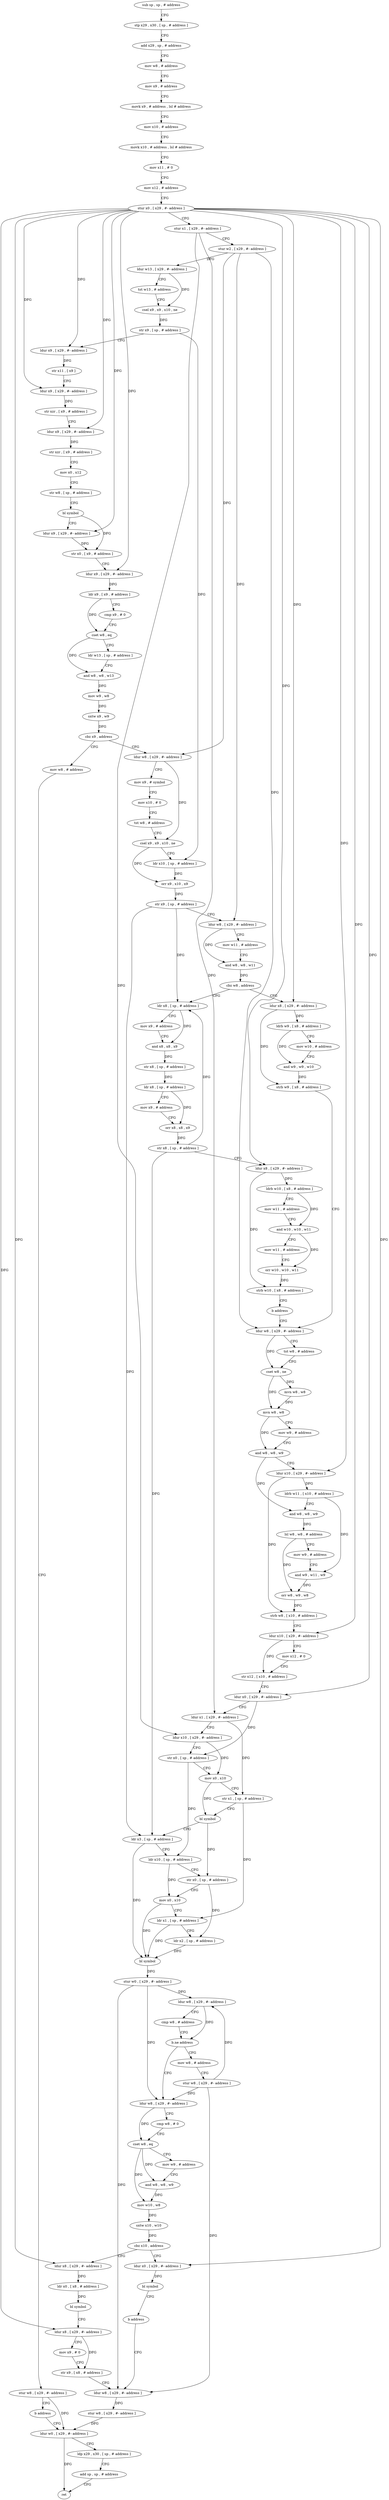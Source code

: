 digraph "func" {
"4226900" [label = "sub sp , sp , # address" ]
"4226904" [label = "stp x29 , x30 , [ sp , # address ]" ]
"4226908" [label = "add x29 , sp , # address" ]
"4226912" [label = "mov w8 , # address" ]
"4226916" [label = "mov x9 , # address" ]
"4226920" [label = "movk x9 , # address , lsl # address" ]
"4226924" [label = "mov x10 , # address" ]
"4226928" [label = "movk x10 , # address , lsl # address" ]
"4226932" [label = "mov x11 , # 0" ]
"4226936" [label = "mov x12 , # address" ]
"4226940" [label = "stur x0 , [ x29 , #- address ]" ]
"4226944" [label = "stur x1 , [ x29 , #- address ]" ]
"4226948" [label = "stur w2 , [ x29 , #- address ]" ]
"4226952" [label = "ldur w13 , [ x29 , #- address ]" ]
"4226956" [label = "tst w13 , # address" ]
"4226960" [label = "csel x9 , x9 , x10 , ne" ]
"4226964" [label = "str x9 , [ sp , # address ]" ]
"4226968" [label = "ldur x9 , [ x29 , #- address ]" ]
"4226972" [label = "str x11 , [ x9 ]" ]
"4226976" [label = "ldur x9 , [ x29 , #- address ]" ]
"4226980" [label = "str xzr , [ x9 , # address ]" ]
"4226984" [label = "ldur x9 , [ x29 , #- address ]" ]
"4226988" [label = "str xzr , [ x9 , # address ]" ]
"4226992" [label = "mov x0 , x12" ]
"4226996" [label = "str w8 , [ sp , # address ]" ]
"4227000" [label = "bl symbol" ]
"4227004" [label = "ldur x9 , [ x29 , #- address ]" ]
"4227008" [label = "str x0 , [ x9 , # address ]" ]
"4227012" [label = "ldur x9 , [ x29 , #- address ]" ]
"4227016" [label = "ldr x9 , [ x9 , # address ]" ]
"4227020" [label = "cmp x9 , # 0" ]
"4227024" [label = "cset w8 , eq" ]
"4227028" [label = "ldr w13 , [ sp , # address ]" ]
"4227032" [label = "and w8 , w8 , w13" ]
"4227036" [label = "mov w9 , w8" ]
"4227040" [label = "sxtw x9 , w9" ]
"4227044" [label = "cbz x9 , address" ]
"4227060" [label = "ldur w8 , [ x29 , #- address ]" ]
"4227048" [label = "mov w8 , # address" ]
"4227064" [label = "mov x9 , # symbol" ]
"4227068" [label = "mov x10 , # 0" ]
"4227072" [label = "tst w8 , # address" ]
"4227076" [label = "csel x9 , x9 , x10 , ne" ]
"4227080" [label = "ldr x10 , [ sp , # address ]" ]
"4227084" [label = "orr x9 , x10 , x9" ]
"4227088" [label = "str x9 , [ sp , # address ]" ]
"4227092" [label = "ldur w8 , [ x29 , #- address ]" ]
"4227096" [label = "mov w11 , # address" ]
"4227100" [label = "and w8 , w8 , w11" ]
"4227104" [label = "cbz w8 , address" ]
"4227172" [label = "ldur x8 , [ x29 , #- address ]" ]
"4227108" [label = "ldr x8 , [ sp , # address ]" ]
"4227052" [label = "stur w8 , [ x29 , #- address ]" ]
"4227056" [label = "b address" ]
"4227420" [label = "ldur w0 , [ x29 , #- address ]" ]
"4227176" [label = "ldrb w9 , [ x8 , # address ]" ]
"4227180" [label = "mov w10 , # address" ]
"4227184" [label = "and w9 , w9 , w10" ]
"4227188" [label = "strb w9 , [ x8 , # address ]" ]
"4227192" [label = "ldur w8 , [ x29 , #- address ]" ]
"4227112" [label = "mov x9 , # address" ]
"4227116" [label = "and x8 , x8 , x9" ]
"4227120" [label = "str x8 , [ sp , # address ]" ]
"4227124" [label = "ldr x8 , [ sp , # address ]" ]
"4227128" [label = "mov x9 , # address" ]
"4227132" [label = "orr x8 , x8 , x9" ]
"4227136" [label = "str x8 , [ sp , # address ]" ]
"4227140" [label = "ldur x8 , [ x29 , #- address ]" ]
"4227144" [label = "ldrb w10 , [ x8 , # address ]" ]
"4227148" [label = "mov w11 , # address" ]
"4227152" [label = "and w10 , w10 , w11" ]
"4227156" [label = "mov w11 , # address" ]
"4227160" [label = "orr w10 , w10 , w11" ]
"4227164" [label = "strb w10 , [ x8 , # address ]" ]
"4227168" [label = "b address" ]
"4227424" [label = "ldp x29 , x30 , [ sp , # address ]" ]
"4227428" [label = "add sp , sp , # address" ]
"4227432" [label = "ret" ]
"4227344" [label = "ldur w8 , [ x29 , #- address ]" ]
"4227348" [label = "cmp w8 , # 0" ]
"4227352" [label = "cset w8 , eq" ]
"4227356" [label = "mov w9 , # address" ]
"4227360" [label = "and w8 , w8 , w9" ]
"4227364" [label = "mov w10 , w8" ]
"4227368" [label = "sxtw x10 , w10" ]
"4227372" [label = "cbz x10 , address" ]
"4227388" [label = "ldur x8 , [ x29 , #- address ]" ]
"4227376" [label = "ldur x0 , [ x29 , #- address ]" ]
"4227336" [label = "mov w8 , # address" ]
"4227340" [label = "stur w8 , [ x29 , #- address ]" ]
"4227196" [label = "tst w8 , # address" ]
"4227200" [label = "cset w8 , ne" ]
"4227204" [label = "mvn w8 , w8" ]
"4227208" [label = "mvn w8 , w8" ]
"4227212" [label = "mov w9 , # address" ]
"4227216" [label = "and w8 , w8 , w9" ]
"4227220" [label = "ldur x10 , [ x29 , #- address ]" ]
"4227224" [label = "ldrb w11 , [ x10 , # address ]" ]
"4227228" [label = "and w8 , w8 , w9" ]
"4227232" [label = "lsl w8 , w8 , # address" ]
"4227236" [label = "mov w9 , # address" ]
"4227240" [label = "and w9 , w11 , w9" ]
"4227244" [label = "orr w8 , w9 , w8" ]
"4227248" [label = "strb w8 , [ x10 , # address ]" ]
"4227252" [label = "ldur x10 , [ x29 , #- address ]" ]
"4227256" [label = "mov x12 , # 0" ]
"4227260" [label = "str x12 , [ x10 , # address ]" ]
"4227264" [label = "ldur x0 , [ x29 , #- address ]" ]
"4227268" [label = "ldur x1 , [ x29 , #- address ]" ]
"4227272" [label = "ldur x10 , [ x29 , #- address ]" ]
"4227276" [label = "str x0 , [ sp , # address ]" ]
"4227280" [label = "mov x0 , x10" ]
"4227284" [label = "str x1 , [ sp , # address ]" ]
"4227288" [label = "bl symbol" ]
"4227292" [label = "ldr x3 , [ sp , # address ]" ]
"4227296" [label = "ldr x10 , [ sp , # address ]" ]
"4227300" [label = "str x0 , [ sp , # address ]" ]
"4227304" [label = "mov x0 , x10" ]
"4227308" [label = "ldr x1 , [ sp , # address ]" ]
"4227312" [label = "ldr x2 , [ sp , # address ]" ]
"4227316" [label = "bl symbol" ]
"4227320" [label = "stur w0 , [ x29 , #- address ]" ]
"4227324" [label = "ldur w8 , [ x29 , #- address ]" ]
"4227328" [label = "cmp w8 , # address" ]
"4227332" [label = "b.ne address" ]
"4227392" [label = "ldr x0 , [ x8 , # address ]" ]
"4227396" [label = "bl symbol" ]
"4227400" [label = "ldur x8 , [ x29 , #- address ]" ]
"4227404" [label = "mov x9 , # 0" ]
"4227408" [label = "str x9 , [ x8 , # address ]" ]
"4227412" [label = "ldur w8 , [ x29 , #- address ]" ]
"4227380" [label = "bl symbol" ]
"4227384" [label = "b address" ]
"4227416" [label = "stur w8 , [ x29 , #- address ]" ]
"4226900" -> "4226904" [ label = "CFG" ]
"4226904" -> "4226908" [ label = "CFG" ]
"4226908" -> "4226912" [ label = "CFG" ]
"4226912" -> "4226916" [ label = "CFG" ]
"4226916" -> "4226920" [ label = "CFG" ]
"4226920" -> "4226924" [ label = "CFG" ]
"4226924" -> "4226928" [ label = "CFG" ]
"4226928" -> "4226932" [ label = "CFG" ]
"4226932" -> "4226936" [ label = "CFG" ]
"4226936" -> "4226940" [ label = "CFG" ]
"4226940" -> "4226944" [ label = "CFG" ]
"4226940" -> "4226968" [ label = "DFG" ]
"4226940" -> "4226976" [ label = "DFG" ]
"4226940" -> "4226984" [ label = "DFG" ]
"4226940" -> "4227004" [ label = "DFG" ]
"4226940" -> "4227012" [ label = "DFG" ]
"4226940" -> "4227172" [ label = "DFG" ]
"4226940" -> "4227140" [ label = "DFG" ]
"4226940" -> "4227220" [ label = "DFG" ]
"4226940" -> "4227252" [ label = "DFG" ]
"4226940" -> "4227264" [ label = "DFG" ]
"4226940" -> "4227388" [ label = "DFG" ]
"4226940" -> "4227400" [ label = "DFG" ]
"4226940" -> "4227376" [ label = "DFG" ]
"4226944" -> "4226948" [ label = "CFG" ]
"4226944" -> "4227268" [ label = "DFG" ]
"4226944" -> "4227272" [ label = "DFG" ]
"4226948" -> "4226952" [ label = "DFG" ]
"4226948" -> "4227060" [ label = "DFG" ]
"4226948" -> "4227092" [ label = "DFG" ]
"4226948" -> "4227192" [ label = "DFG" ]
"4226952" -> "4226956" [ label = "CFG" ]
"4226952" -> "4226960" [ label = "DFG" ]
"4226956" -> "4226960" [ label = "CFG" ]
"4226960" -> "4226964" [ label = "DFG" ]
"4226964" -> "4226968" [ label = "CFG" ]
"4226964" -> "4227080" [ label = "DFG" ]
"4226968" -> "4226972" [ label = "DFG" ]
"4226972" -> "4226976" [ label = "CFG" ]
"4226976" -> "4226980" [ label = "DFG" ]
"4226980" -> "4226984" [ label = "CFG" ]
"4226984" -> "4226988" [ label = "DFG" ]
"4226988" -> "4226992" [ label = "CFG" ]
"4226992" -> "4226996" [ label = "CFG" ]
"4226996" -> "4227000" [ label = "CFG" ]
"4227000" -> "4227004" [ label = "CFG" ]
"4227000" -> "4227008" [ label = "DFG" ]
"4227004" -> "4227008" [ label = "DFG" ]
"4227008" -> "4227012" [ label = "CFG" ]
"4227012" -> "4227016" [ label = "DFG" ]
"4227016" -> "4227020" [ label = "CFG" ]
"4227016" -> "4227024" [ label = "DFG" ]
"4227020" -> "4227024" [ label = "CFG" ]
"4227024" -> "4227028" [ label = "CFG" ]
"4227024" -> "4227032" [ label = "DFG" ]
"4227028" -> "4227032" [ label = "CFG" ]
"4227032" -> "4227036" [ label = "DFG" ]
"4227036" -> "4227040" [ label = "DFG" ]
"4227040" -> "4227044" [ label = "DFG" ]
"4227044" -> "4227060" [ label = "CFG" ]
"4227044" -> "4227048" [ label = "CFG" ]
"4227060" -> "4227064" [ label = "CFG" ]
"4227060" -> "4227076" [ label = "DFG" ]
"4227048" -> "4227052" [ label = "CFG" ]
"4227064" -> "4227068" [ label = "CFG" ]
"4227068" -> "4227072" [ label = "CFG" ]
"4227072" -> "4227076" [ label = "CFG" ]
"4227076" -> "4227080" [ label = "CFG" ]
"4227076" -> "4227084" [ label = "DFG" ]
"4227080" -> "4227084" [ label = "DFG" ]
"4227084" -> "4227088" [ label = "DFG" ]
"4227088" -> "4227092" [ label = "CFG" ]
"4227088" -> "4227108" [ label = "DFG" ]
"4227088" -> "4227292" [ label = "DFG" ]
"4227092" -> "4227096" [ label = "CFG" ]
"4227092" -> "4227100" [ label = "DFG" ]
"4227096" -> "4227100" [ label = "CFG" ]
"4227100" -> "4227104" [ label = "DFG" ]
"4227104" -> "4227172" [ label = "CFG" ]
"4227104" -> "4227108" [ label = "CFG" ]
"4227172" -> "4227176" [ label = "DFG" ]
"4227172" -> "4227188" [ label = "DFG" ]
"4227108" -> "4227112" [ label = "CFG" ]
"4227108" -> "4227116" [ label = "DFG" ]
"4227052" -> "4227056" [ label = "CFG" ]
"4227052" -> "4227420" [ label = "DFG" ]
"4227056" -> "4227420" [ label = "CFG" ]
"4227420" -> "4227424" [ label = "CFG" ]
"4227420" -> "4227432" [ label = "DFG" ]
"4227176" -> "4227180" [ label = "CFG" ]
"4227176" -> "4227184" [ label = "DFG" ]
"4227180" -> "4227184" [ label = "CFG" ]
"4227184" -> "4227188" [ label = "DFG" ]
"4227188" -> "4227192" [ label = "CFG" ]
"4227192" -> "4227196" [ label = "CFG" ]
"4227192" -> "4227200" [ label = "DFG" ]
"4227112" -> "4227116" [ label = "CFG" ]
"4227116" -> "4227120" [ label = "DFG" ]
"4227120" -> "4227124" [ label = "DFG" ]
"4227124" -> "4227128" [ label = "CFG" ]
"4227124" -> "4227132" [ label = "DFG" ]
"4227128" -> "4227132" [ label = "CFG" ]
"4227132" -> "4227136" [ label = "DFG" ]
"4227136" -> "4227140" [ label = "CFG" ]
"4227136" -> "4227108" [ label = "DFG" ]
"4227136" -> "4227292" [ label = "DFG" ]
"4227140" -> "4227144" [ label = "DFG" ]
"4227140" -> "4227164" [ label = "DFG" ]
"4227144" -> "4227148" [ label = "CFG" ]
"4227144" -> "4227152" [ label = "DFG" ]
"4227148" -> "4227152" [ label = "CFG" ]
"4227152" -> "4227156" [ label = "CFG" ]
"4227152" -> "4227160" [ label = "DFG" ]
"4227156" -> "4227160" [ label = "CFG" ]
"4227160" -> "4227164" [ label = "DFG" ]
"4227164" -> "4227168" [ label = "CFG" ]
"4227168" -> "4227192" [ label = "CFG" ]
"4227424" -> "4227428" [ label = "CFG" ]
"4227428" -> "4227432" [ label = "CFG" ]
"4227344" -> "4227348" [ label = "CFG" ]
"4227344" -> "4227352" [ label = "DFG" ]
"4227348" -> "4227352" [ label = "CFG" ]
"4227352" -> "4227356" [ label = "CFG" ]
"4227352" -> "4227360" [ label = "DFG" ]
"4227352" -> "4227364" [ label = "DFG" ]
"4227356" -> "4227360" [ label = "CFG" ]
"4227360" -> "4227364" [ label = "DFG" ]
"4227364" -> "4227368" [ label = "DFG" ]
"4227368" -> "4227372" [ label = "DFG" ]
"4227372" -> "4227388" [ label = "CFG" ]
"4227372" -> "4227376" [ label = "CFG" ]
"4227388" -> "4227392" [ label = "DFG" ]
"4227376" -> "4227380" [ label = "DFG" ]
"4227336" -> "4227340" [ label = "CFG" ]
"4227340" -> "4227344" [ label = "DFG" ]
"4227340" -> "4227324" [ label = "DFG" ]
"4227340" -> "4227412" [ label = "DFG" ]
"4227196" -> "4227200" [ label = "CFG" ]
"4227200" -> "4227204" [ label = "DFG" ]
"4227200" -> "4227208" [ label = "DFG" ]
"4227204" -> "4227208" [ label = "DFG" ]
"4227208" -> "4227212" [ label = "CFG" ]
"4227208" -> "4227216" [ label = "DFG" ]
"4227212" -> "4227216" [ label = "CFG" ]
"4227216" -> "4227220" [ label = "CFG" ]
"4227216" -> "4227228" [ label = "DFG" ]
"4227220" -> "4227224" [ label = "DFG" ]
"4227220" -> "4227248" [ label = "DFG" ]
"4227224" -> "4227228" [ label = "CFG" ]
"4227224" -> "4227240" [ label = "DFG" ]
"4227228" -> "4227232" [ label = "DFG" ]
"4227232" -> "4227236" [ label = "CFG" ]
"4227232" -> "4227244" [ label = "DFG" ]
"4227236" -> "4227240" [ label = "CFG" ]
"4227240" -> "4227244" [ label = "DFG" ]
"4227244" -> "4227248" [ label = "DFG" ]
"4227248" -> "4227252" [ label = "CFG" ]
"4227252" -> "4227256" [ label = "CFG" ]
"4227252" -> "4227260" [ label = "DFG" ]
"4227256" -> "4227260" [ label = "CFG" ]
"4227260" -> "4227264" [ label = "CFG" ]
"4227264" -> "4227268" [ label = "CFG" ]
"4227264" -> "4227276" [ label = "DFG" ]
"4227268" -> "4227272" [ label = "CFG" ]
"4227268" -> "4227284" [ label = "DFG" ]
"4227272" -> "4227276" [ label = "CFG" ]
"4227272" -> "4227280" [ label = "DFG" ]
"4227276" -> "4227280" [ label = "CFG" ]
"4227276" -> "4227296" [ label = "DFG" ]
"4227280" -> "4227284" [ label = "CFG" ]
"4227280" -> "4227288" [ label = "DFG" ]
"4227284" -> "4227288" [ label = "CFG" ]
"4227284" -> "4227308" [ label = "DFG" ]
"4227288" -> "4227292" [ label = "CFG" ]
"4227288" -> "4227300" [ label = "DFG" ]
"4227292" -> "4227296" [ label = "CFG" ]
"4227292" -> "4227316" [ label = "DFG" ]
"4227296" -> "4227300" [ label = "CFG" ]
"4227296" -> "4227304" [ label = "DFG" ]
"4227300" -> "4227304" [ label = "CFG" ]
"4227300" -> "4227312" [ label = "DFG" ]
"4227304" -> "4227308" [ label = "CFG" ]
"4227304" -> "4227316" [ label = "DFG" ]
"4227308" -> "4227312" [ label = "CFG" ]
"4227308" -> "4227316" [ label = "DFG" ]
"4227312" -> "4227316" [ label = "DFG" ]
"4227316" -> "4227320" [ label = "DFG" ]
"4227320" -> "4227324" [ label = "DFG" ]
"4227320" -> "4227344" [ label = "DFG" ]
"4227320" -> "4227412" [ label = "DFG" ]
"4227324" -> "4227328" [ label = "CFG" ]
"4227324" -> "4227332" [ label = "DFG" ]
"4227328" -> "4227332" [ label = "CFG" ]
"4227332" -> "4227344" [ label = "CFG" ]
"4227332" -> "4227336" [ label = "CFG" ]
"4227392" -> "4227396" [ label = "DFG" ]
"4227396" -> "4227400" [ label = "CFG" ]
"4227400" -> "4227404" [ label = "CFG" ]
"4227400" -> "4227408" [ label = "DFG" ]
"4227404" -> "4227408" [ label = "CFG" ]
"4227408" -> "4227412" [ label = "CFG" ]
"4227412" -> "4227416" [ label = "DFG" ]
"4227380" -> "4227384" [ label = "CFG" ]
"4227384" -> "4227412" [ label = "CFG" ]
"4227416" -> "4227420" [ label = "DFG" ]
}
